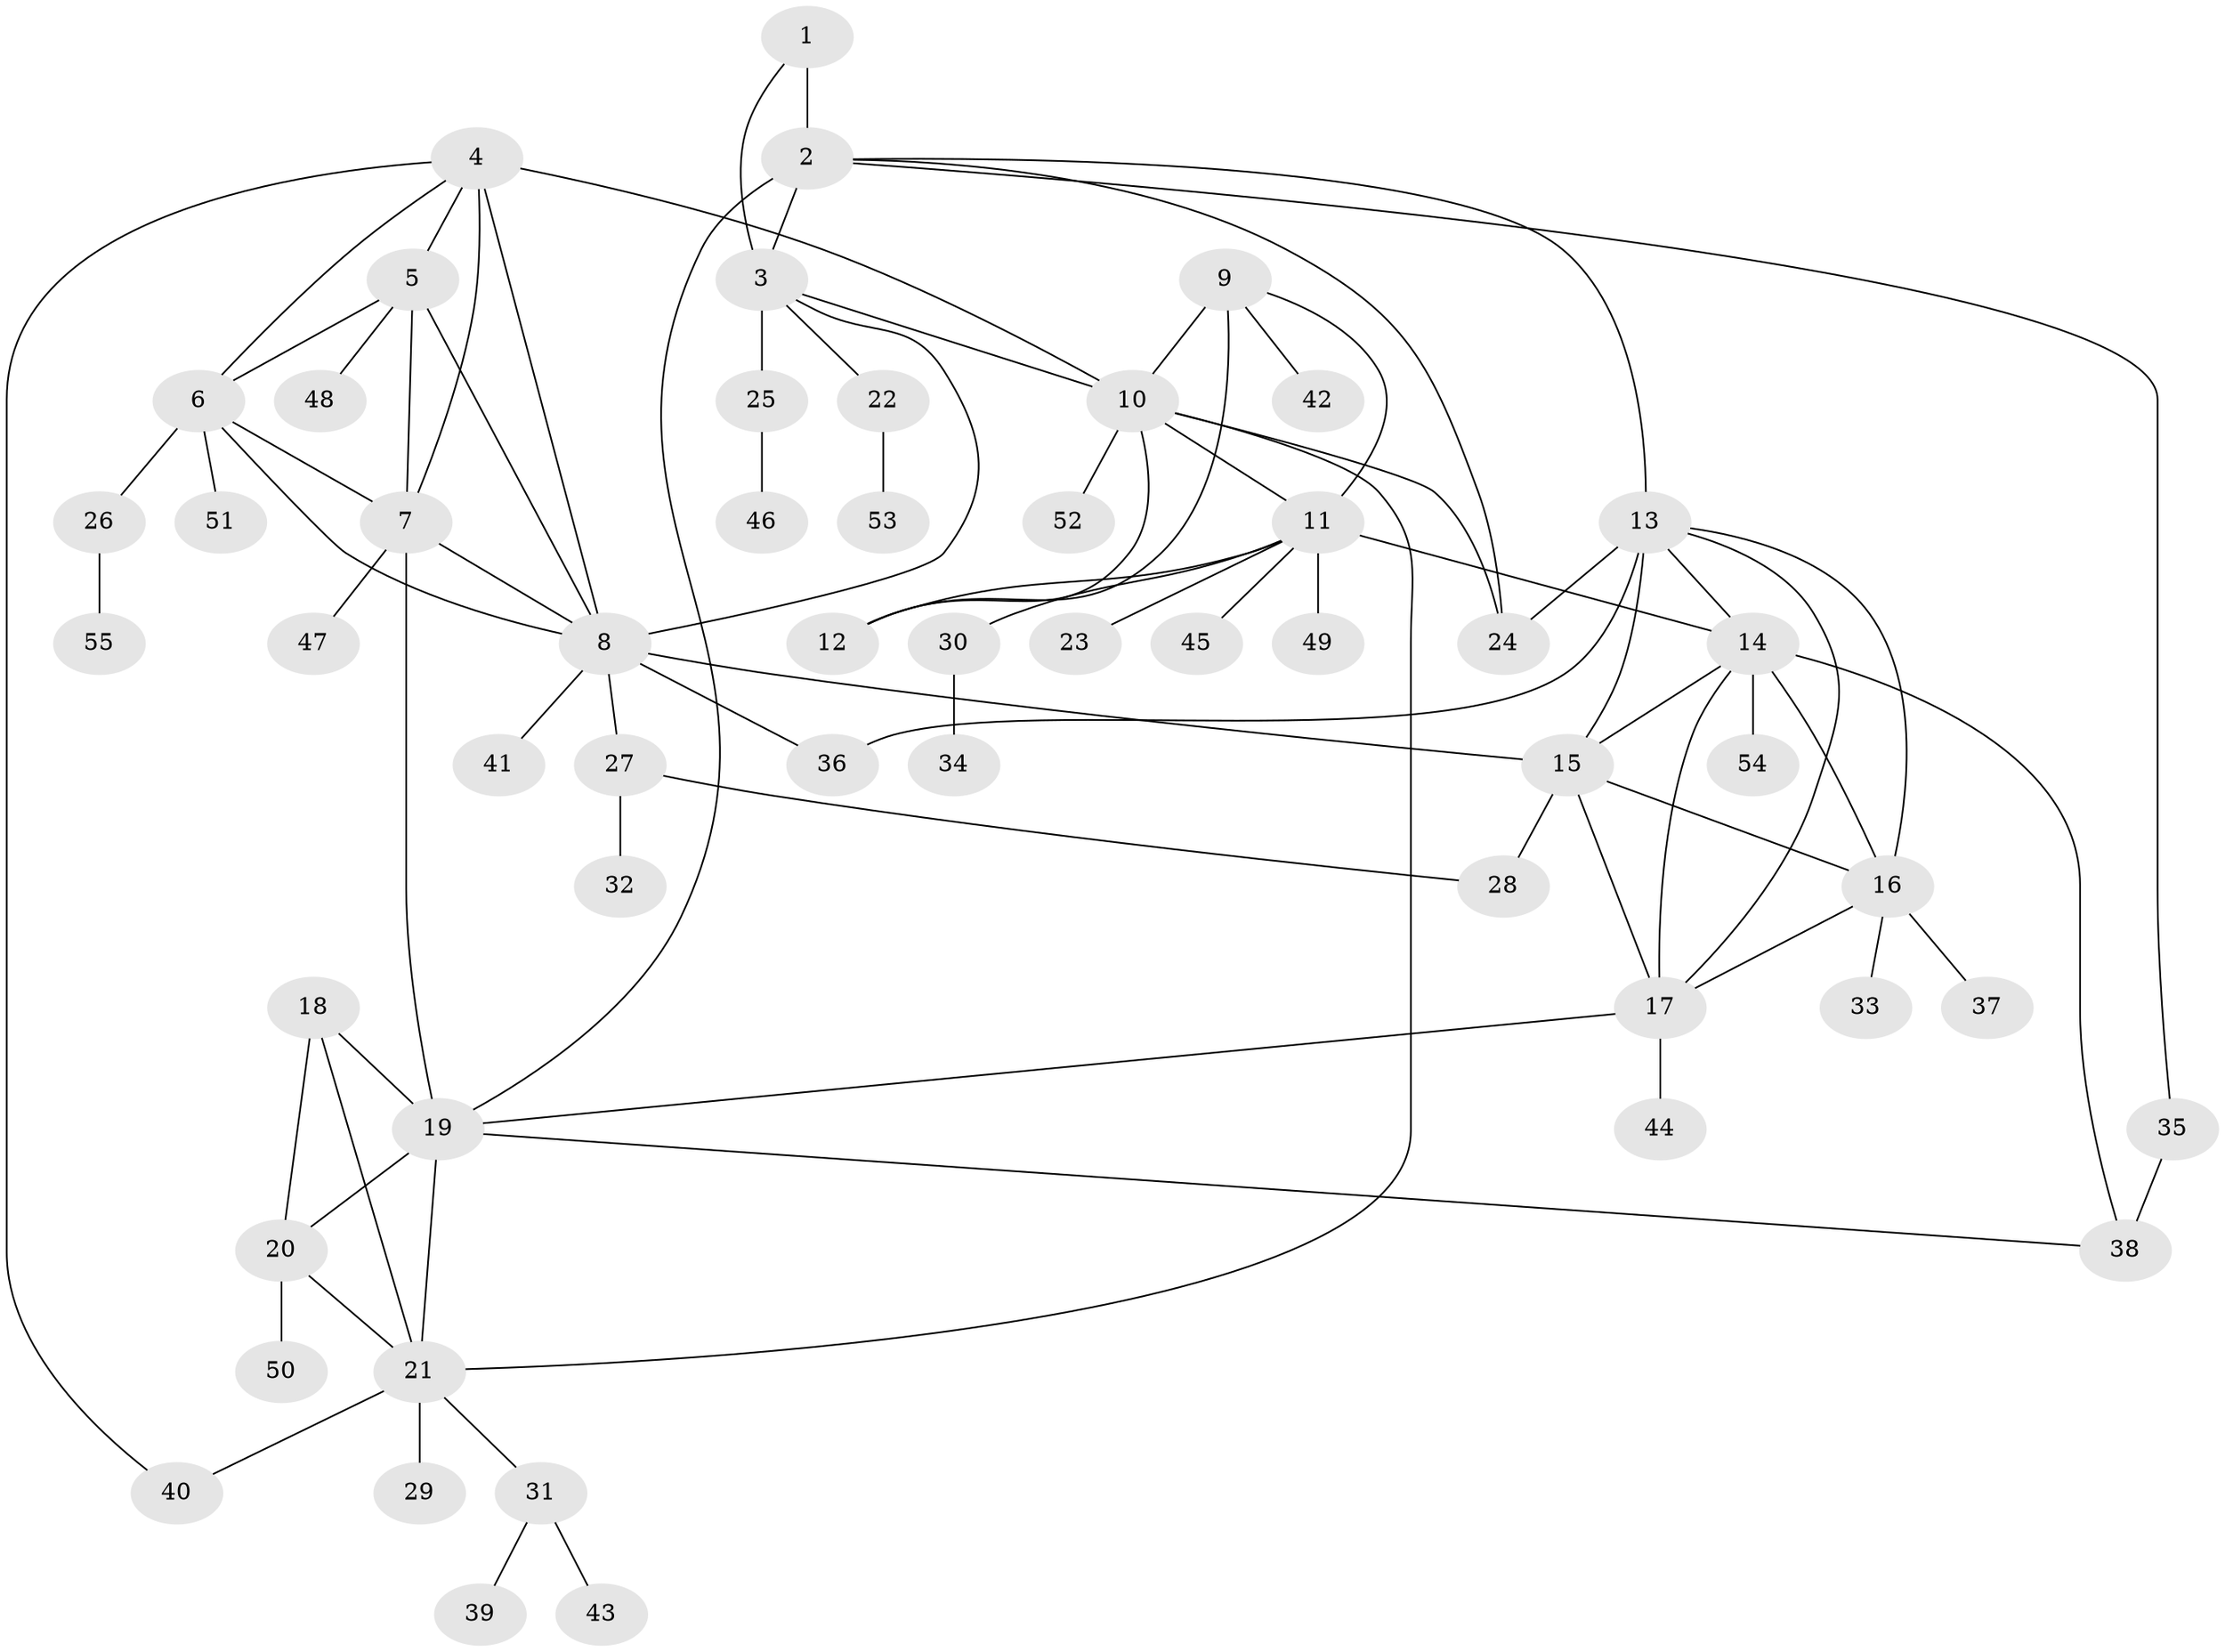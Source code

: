 // original degree distribution, {5: 0.05504587155963303, 4: 0.06422018348623854, 15: 0.009174311926605505, 7: 0.05504587155963303, 6: 0.01834862385321101, 10: 0.03669724770642202, 9: 0.009174311926605505, 8: 0.01834862385321101, 11: 0.009174311926605505, 1: 0.5688073394495413, 3: 0.027522935779816515, 2: 0.12844036697247707}
// Generated by graph-tools (version 1.1) at 2025/37/03/09/25 02:37:14]
// undirected, 55 vertices, 86 edges
graph export_dot {
graph [start="1"]
  node [color=gray90,style=filled];
  1;
  2;
  3;
  4;
  5;
  6;
  7;
  8;
  9;
  10;
  11;
  12;
  13;
  14;
  15;
  16;
  17;
  18;
  19;
  20;
  21;
  22;
  23;
  24;
  25;
  26;
  27;
  28;
  29;
  30;
  31;
  32;
  33;
  34;
  35;
  36;
  37;
  38;
  39;
  40;
  41;
  42;
  43;
  44;
  45;
  46;
  47;
  48;
  49;
  50;
  51;
  52;
  53;
  54;
  55;
  1 -- 2 [weight=3.0];
  1 -- 3 [weight=1.0];
  2 -- 3 [weight=3.0];
  2 -- 13 [weight=1.0];
  2 -- 19 [weight=1.0];
  2 -- 24 [weight=1.0];
  2 -- 35 [weight=1.0];
  3 -- 8 [weight=1.0];
  3 -- 10 [weight=1.0];
  3 -- 22 [weight=1.0];
  3 -- 25 [weight=7.0];
  4 -- 5 [weight=1.0];
  4 -- 6 [weight=1.0];
  4 -- 7 [weight=1.0];
  4 -- 8 [weight=1.0];
  4 -- 10 [weight=1.0];
  4 -- 40 [weight=1.0];
  5 -- 6 [weight=1.0];
  5 -- 7 [weight=1.0];
  5 -- 8 [weight=1.0];
  5 -- 48 [weight=1.0];
  6 -- 7 [weight=1.0];
  6 -- 8 [weight=1.0];
  6 -- 26 [weight=1.0];
  6 -- 51 [weight=1.0];
  7 -- 8 [weight=1.0];
  7 -- 19 [weight=1.0];
  7 -- 47 [weight=1.0];
  8 -- 15 [weight=1.0];
  8 -- 27 [weight=1.0];
  8 -- 36 [weight=1.0];
  8 -- 41 [weight=1.0];
  9 -- 10 [weight=2.0];
  9 -- 11 [weight=2.0];
  9 -- 12 [weight=2.0];
  9 -- 42 [weight=1.0];
  10 -- 11 [weight=1.0];
  10 -- 12 [weight=1.0];
  10 -- 21 [weight=1.0];
  10 -- 24 [weight=1.0];
  10 -- 52 [weight=1.0];
  11 -- 12 [weight=1.0];
  11 -- 14 [weight=1.0];
  11 -- 23 [weight=1.0];
  11 -- 30 [weight=1.0];
  11 -- 45 [weight=1.0];
  11 -- 49 [weight=1.0];
  13 -- 14 [weight=1.0];
  13 -- 15 [weight=1.0];
  13 -- 16 [weight=1.0];
  13 -- 17 [weight=1.0];
  13 -- 24 [weight=1.0];
  13 -- 36 [weight=2.0];
  14 -- 15 [weight=1.0];
  14 -- 16 [weight=1.0];
  14 -- 17 [weight=1.0];
  14 -- 38 [weight=1.0];
  14 -- 54 [weight=1.0];
  15 -- 16 [weight=1.0];
  15 -- 17 [weight=1.0];
  15 -- 28 [weight=1.0];
  16 -- 17 [weight=1.0];
  16 -- 33 [weight=4.0];
  16 -- 37 [weight=1.0];
  17 -- 19 [weight=1.0];
  17 -- 44 [weight=2.0];
  18 -- 19 [weight=2.0];
  18 -- 20 [weight=1.0];
  18 -- 21 [weight=1.0];
  19 -- 20 [weight=2.0];
  19 -- 21 [weight=2.0];
  19 -- 38 [weight=1.0];
  20 -- 21 [weight=1.0];
  20 -- 50 [weight=1.0];
  21 -- 29 [weight=3.0];
  21 -- 31 [weight=1.0];
  21 -- 40 [weight=1.0];
  22 -- 53 [weight=2.0];
  25 -- 46 [weight=1.0];
  26 -- 55 [weight=1.0];
  27 -- 28 [weight=1.0];
  27 -- 32 [weight=1.0];
  30 -- 34 [weight=3.0];
  31 -- 39 [weight=1.0];
  31 -- 43 [weight=1.0];
  35 -- 38 [weight=2.0];
}

